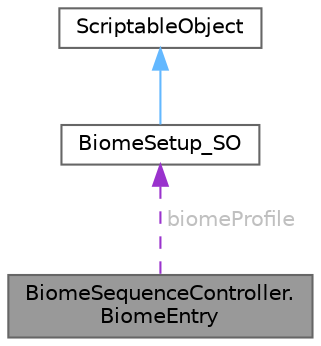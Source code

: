 digraph "BiomeSequenceController.BiomeEntry"
{
 // LATEX_PDF_SIZE
  bgcolor="transparent";
  edge [fontname=Helvetica,fontsize=10,labelfontname=Helvetica,labelfontsize=10];
  node [fontname=Helvetica,fontsize=10,shape=box,height=0.2,width=0.4];
  Node1 [id="Node000001",label="BiomeSequenceController.\lBiomeEntry",height=0.2,width=0.4,color="gray40", fillcolor="grey60", style="filled", fontcolor="black",tooltip="A single step in the sequence: biome profile + its special-room prefab."];
  Node2 -> Node1 [id="edge1_Node000001_Node000002",dir="back",color="darkorchid3",style="dashed",tooltip=" ",label=<<TABLE CELLBORDER="0" BORDER="0"><TR><TD VALIGN="top" ALIGN="LEFT" CELLPADDING="1" CELLSPACING="0">biomeProfile</TD></TR>
</TABLE>> ,fontcolor="grey" ];
  Node2 [id="Node000002",label="BiomeSetup_SO",height=0.2,width=0.4,color="gray40", fillcolor="white", style="filled",URL="$class_biome_setup___s_o.html",tooltip="Authoring asset with map overrides and kind strings for a biome."];
  Node3 -> Node2 [id="edge2_Node000002_Node000003",dir="back",color="steelblue1",style="solid",tooltip=" "];
  Node3 [id="Node000003",label="ScriptableObject",height=0.2,width=0.4,color="gray40", fillcolor="white", style="filled",tooltip=" "];
}
